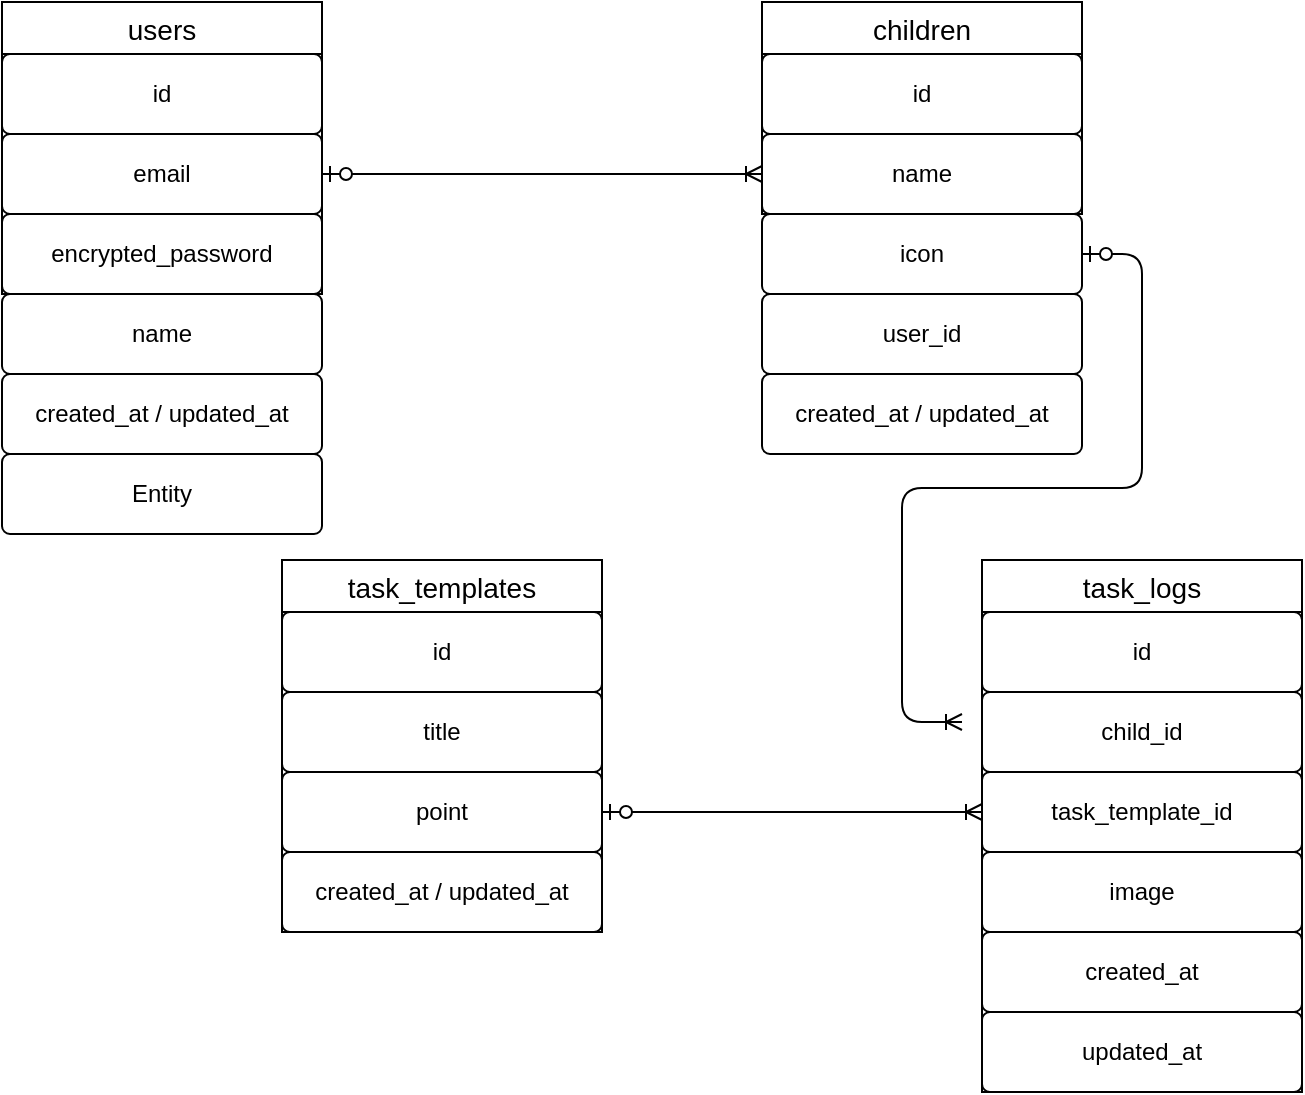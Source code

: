 <mxfile>
    <diagram id="WZTMFF_LnCzhV3_6bE9a" name="ページ1">
        <mxGraphModel dx="668" dy="383" grid="1" gridSize="10" guides="1" tooltips="1" connect="1" arrows="1" fold="1" page="1" pageScale="1" pageWidth="827" pageHeight="1169" math="0" shadow="0">
            <root>
                <mxCell id="0"/>
                <mxCell id="1" parent="0"/>
                <mxCell id="2" value="users" style="swimlane;fontStyle=0;childLayout=stackLayout;horizontal=1;startSize=26;horizontalStack=0;resizeParent=1;resizeParentMax=0;resizeLast=0;collapsible=1;marginBottom=0;align=center;fontSize=14;" parent="1" vertex="1">
                    <mxGeometry x="40" y="40" width="160" height="146" as="geometry"/>
                </mxCell>
                <mxCell id="6" value="id" style="rounded=1;arcSize=10;whiteSpace=wrap;html=1;align=center;" parent="2" vertex="1">
                    <mxGeometry y="26" width="160" height="40" as="geometry"/>
                </mxCell>
                <mxCell id="7" value="email" style="rounded=1;arcSize=10;whiteSpace=wrap;html=1;align=center;" parent="2" vertex="1">
                    <mxGeometry y="66" width="160" height="40" as="geometry"/>
                </mxCell>
                <mxCell id="8" value="&lt;p class=&quot;p1&quot;&gt;encrypted_password&lt;/p&gt;" style="rounded=1;arcSize=10;whiteSpace=wrap;html=1;align=center;" parent="2" vertex="1">
                    <mxGeometry y="106" width="160" height="40" as="geometry"/>
                </mxCell>
                <mxCell id="9" value="name" style="rounded=1;arcSize=10;whiteSpace=wrap;html=1;align=center;" parent="1" vertex="1">
                    <mxGeometry x="40" y="186" width="160" height="40" as="geometry"/>
                </mxCell>
                <mxCell id="10" value="&lt;p class=&quot;p1&quot;&gt;created_at / updated_at&lt;/p&gt;" style="rounded=1;arcSize=10;whiteSpace=wrap;html=1;align=center;" parent="1" vertex="1">
                    <mxGeometry x="40" y="226" width="160" height="40" as="geometry"/>
                </mxCell>
                <mxCell id="11" value="children" style="swimlane;fontStyle=0;childLayout=stackLayout;horizontal=1;startSize=26;horizontalStack=0;resizeParent=1;resizeParentMax=0;resizeLast=0;collapsible=1;marginBottom=0;align=center;fontSize=14;" parent="1" vertex="1">
                    <mxGeometry x="420" y="40" width="160" height="106" as="geometry"/>
                </mxCell>
                <mxCell id="16" value="id" style="rounded=1;arcSize=10;whiteSpace=wrap;html=1;align=center;" parent="11" vertex="1">
                    <mxGeometry y="26" width="160" height="40" as="geometry"/>
                </mxCell>
                <mxCell id="17" value="name" style="rounded=1;arcSize=10;whiteSpace=wrap;html=1;align=center;" parent="11" vertex="1">
                    <mxGeometry y="66" width="160" height="40" as="geometry"/>
                </mxCell>
                <mxCell id="18" value="icon" style="rounded=1;arcSize=10;whiteSpace=wrap;html=1;align=center;" parent="1" vertex="1">
                    <mxGeometry x="420" y="146" width="160" height="40" as="geometry"/>
                </mxCell>
                <mxCell id="19" value="user_id" style="rounded=1;arcSize=10;whiteSpace=wrap;html=1;align=center;" parent="1" vertex="1">
                    <mxGeometry x="420" y="186" width="160" height="40" as="geometry"/>
                </mxCell>
                <mxCell id="22" value="&lt;span style=&quot;color: rgb(0, 0, 0);&quot;&gt;created_at / updated_at&lt;/span&gt;" style="rounded=1;arcSize=10;whiteSpace=wrap;html=1;align=center;" parent="1" vertex="1">
                    <mxGeometry x="420" y="226" width="160" height="40" as="geometry"/>
                </mxCell>
                <mxCell id="23" value="task_logs" style="swimlane;fontStyle=0;childLayout=stackLayout;horizontal=1;startSize=26;horizontalStack=0;resizeParent=1;resizeParentMax=0;resizeLast=0;collapsible=1;marginBottom=0;align=center;fontSize=14;" parent="1" vertex="1">
                    <mxGeometry x="530" y="319" width="160" height="266" as="geometry"/>
                </mxCell>
                <mxCell id="27" value="id" style="rounded=1;arcSize=10;whiteSpace=wrap;html=1;align=center;" parent="23" vertex="1">
                    <mxGeometry y="26" width="160" height="40" as="geometry"/>
                </mxCell>
                <mxCell id="28" value="&lt;p class=&quot;p1&quot;&gt;child_id&lt;/p&gt;" style="rounded=1;arcSize=10;whiteSpace=wrap;html=1;align=center;" parent="23" vertex="1">
                    <mxGeometry y="66" width="160" height="40" as="geometry"/>
                </mxCell>
                <mxCell id="29" value="&lt;p class=&quot;p1&quot;&gt;task_template_id&lt;/p&gt;" style="rounded=1;arcSize=10;whiteSpace=wrap;html=1;align=center;" parent="23" vertex="1">
                    <mxGeometry y="106" width="160" height="40" as="geometry"/>
                </mxCell>
                <mxCell id="30" value="&lt;p class=&quot;p1&quot;&gt;image&lt;/p&gt;" style="rounded=1;arcSize=10;whiteSpace=wrap;html=1;align=center;" parent="23" vertex="1">
                    <mxGeometry y="146" width="160" height="40" as="geometry"/>
                </mxCell>
                <mxCell id="39" value="&lt;p class=&quot;p1&quot;&gt;created_at&lt;/p&gt;" style="rounded=1;arcSize=10;whiteSpace=wrap;html=1;align=center;" parent="23" vertex="1">
                    <mxGeometry y="186" width="160" height="40" as="geometry"/>
                </mxCell>
                <mxCell id="40" value="&lt;p class=&quot;p1&quot;&gt;updated_at&lt;/p&gt;" style="rounded=1;arcSize=10;whiteSpace=wrap;html=1;align=center;" parent="23" vertex="1">
                    <mxGeometry y="226" width="160" height="40" as="geometry"/>
                </mxCell>
                <mxCell id="31" value="task_templates" style="swimlane;fontStyle=0;childLayout=stackLayout;horizontal=1;startSize=26;horizontalStack=0;resizeParent=1;resizeParentMax=0;resizeLast=0;collapsible=1;marginBottom=0;align=center;fontSize=14;" parent="1" vertex="1">
                    <mxGeometry x="180" y="319" width="160" height="186" as="geometry"/>
                </mxCell>
                <mxCell id="35" value="id" style="rounded=1;arcSize=10;whiteSpace=wrap;html=1;align=center;" parent="31" vertex="1">
                    <mxGeometry y="26" width="160" height="40" as="geometry"/>
                </mxCell>
                <mxCell id="36" value="title" style="rounded=1;arcSize=10;whiteSpace=wrap;html=1;align=center;" parent="31" vertex="1">
                    <mxGeometry y="66" width="160" height="40" as="geometry"/>
                </mxCell>
                <mxCell id="37" value="point" style="rounded=1;arcSize=10;whiteSpace=wrap;html=1;align=center;" parent="31" vertex="1">
                    <mxGeometry y="106" width="160" height="40" as="geometry"/>
                </mxCell>
                <mxCell id="38" value="&lt;p class=&quot;p1&quot;&gt;created_at / updated_at&lt;/p&gt;" style="rounded=1;arcSize=10;whiteSpace=wrap;html=1;align=center;" parent="31" vertex="1">
                    <mxGeometry y="146" width="160" height="40" as="geometry"/>
                </mxCell>
                <mxCell id="43" value="" style="edgeStyle=entityRelationEdgeStyle;fontSize=12;html=1;endArrow=ERoneToMany;startArrow=ERzeroToOne;exitX=1;exitY=0.5;exitDx=0;exitDy=0;entryX=0;entryY=0.5;entryDx=0;entryDy=0;" parent="1" source="7" target="17" edge="1">
                    <mxGeometry width="100" height="100" relative="1" as="geometry">
                        <mxPoint x="310" y="230" as="sourcePoint"/>
                        <mxPoint x="410" y="130" as="targetPoint"/>
                    </mxGeometry>
                </mxCell>
                <mxCell id="44" value="" style="edgeStyle=entityRelationEdgeStyle;fontSize=12;html=1;endArrow=ERoneToMany;startArrow=ERzeroToOne;exitX=1;exitY=0.5;exitDx=0;exitDy=0;" parent="1" source="18" edge="1">
                    <mxGeometry width="100" height="100" relative="1" as="geometry">
                        <mxPoint x="590" y="170" as="sourcePoint"/>
                        <mxPoint x="520" y="400" as="targetPoint"/>
                        <Array as="points">
                            <mxPoint x="370" y="160"/>
                            <mxPoint x="540" y="310"/>
                        </Array>
                    </mxGeometry>
                </mxCell>
                <mxCell id="45" value="" style="edgeStyle=entityRelationEdgeStyle;fontSize=12;html=1;endArrow=ERoneToMany;startArrow=ERzeroToOne;exitX=1;exitY=0.5;exitDx=0;exitDy=0;entryX=0;entryY=0.5;entryDx=0;entryDy=0;" parent="1" source="37" target="29" edge="1">
                    <mxGeometry width="100" height="100" relative="1" as="geometry">
                        <mxPoint x="510" y="420" as="sourcePoint"/>
                        <mxPoint x="610" y="320" as="targetPoint"/>
                    </mxGeometry>
                </mxCell>
                <mxCell id="47" value="Entity" style="rounded=1;arcSize=10;whiteSpace=wrap;html=1;align=center;" vertex="1" parent="1">
                    <mxGeometry x="40" y="266" width="160" height="40" as="geometry"/>
                </mxCell>
            </root>
        </mxGraphModel>
    </diagram>
</mxfile>